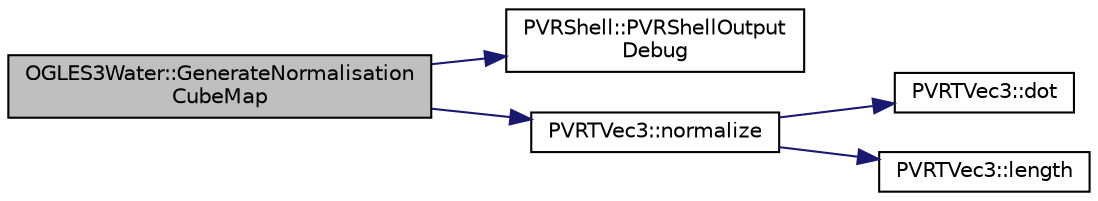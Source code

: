 digraph "OGLES3Water::GenerateNormalisationCubeMap"
{
  edge [fontname="Helvetica",fontsize="10",labelfontname="Helvetica",labelfontsize="10"];
  node [fontname="Helvetica",fontsize="10",shape=record];
  rankdir="LR";
  Node1 [label="OGLES3Water::GenerateNormalisation\lCubeMap",height=0.2,width=0.4,color="black", fillcolor="grey75", style="filled", fontcolor="black"];
  Node1 -> Node2 [color="midnightblue",fontsize="10",style="solid",fontname="Helvetica"];
  Node2 [label="PVRShell::PVRShellOutput\lDebug",height=0.2,width=0.4,color="black", fillcolor="white", style="filled",URL="$class_p_v_r_shell.html#a143d693b1c6e373b29485c1be51d1010",tooltip="Writes the resultant string to the debug output (e.g. using printf(), OutputDebugString(), ...). Check the SDK release notes for details on how the string is output. "];
  Node1 -> Node3 [color="midnightblue",fontsize="10",style="solid",fontname="Helvetica"];
  Node3 [label="PVRTVec3::normalize",height=0.2,width=0.4,color="black", fillcolor="white", style="filled",URL="$struct_p_v_r_t_vec3.html#a18fbcf5025ed7c64bb00ba27f94302a4",tooltip="normalizes the vector "];
  Node3 -> Node4 [color="midnightblue",fontsize="10",style="solid",fontname="Helvetica"];
  Node4 [label="PVRTVec3::dot",height=0.2,width=0.4,color="black", fillcolor="white", style="filled",URL="$struct_p_v_r_t_vec3.html#af9156c21175c3f3b04fb11295f336623",tooltip="calculate the scalar product of two PVRTVec3s "];
  Node3 -> Node5 [color="midnightblue",fontsize="10",style="solid",fontname="Helvetica"];
  Node5 [label="PVRTVec3::length",height=0.2,width=0.4,color="black", fillcolor="white", style="filled",URL="$struct_p_v_r_t_vec3.html#aa2c1f573d504ea9ebe52d112cfd91222",tooltip="calculates the magnitude of the vector "];
}
